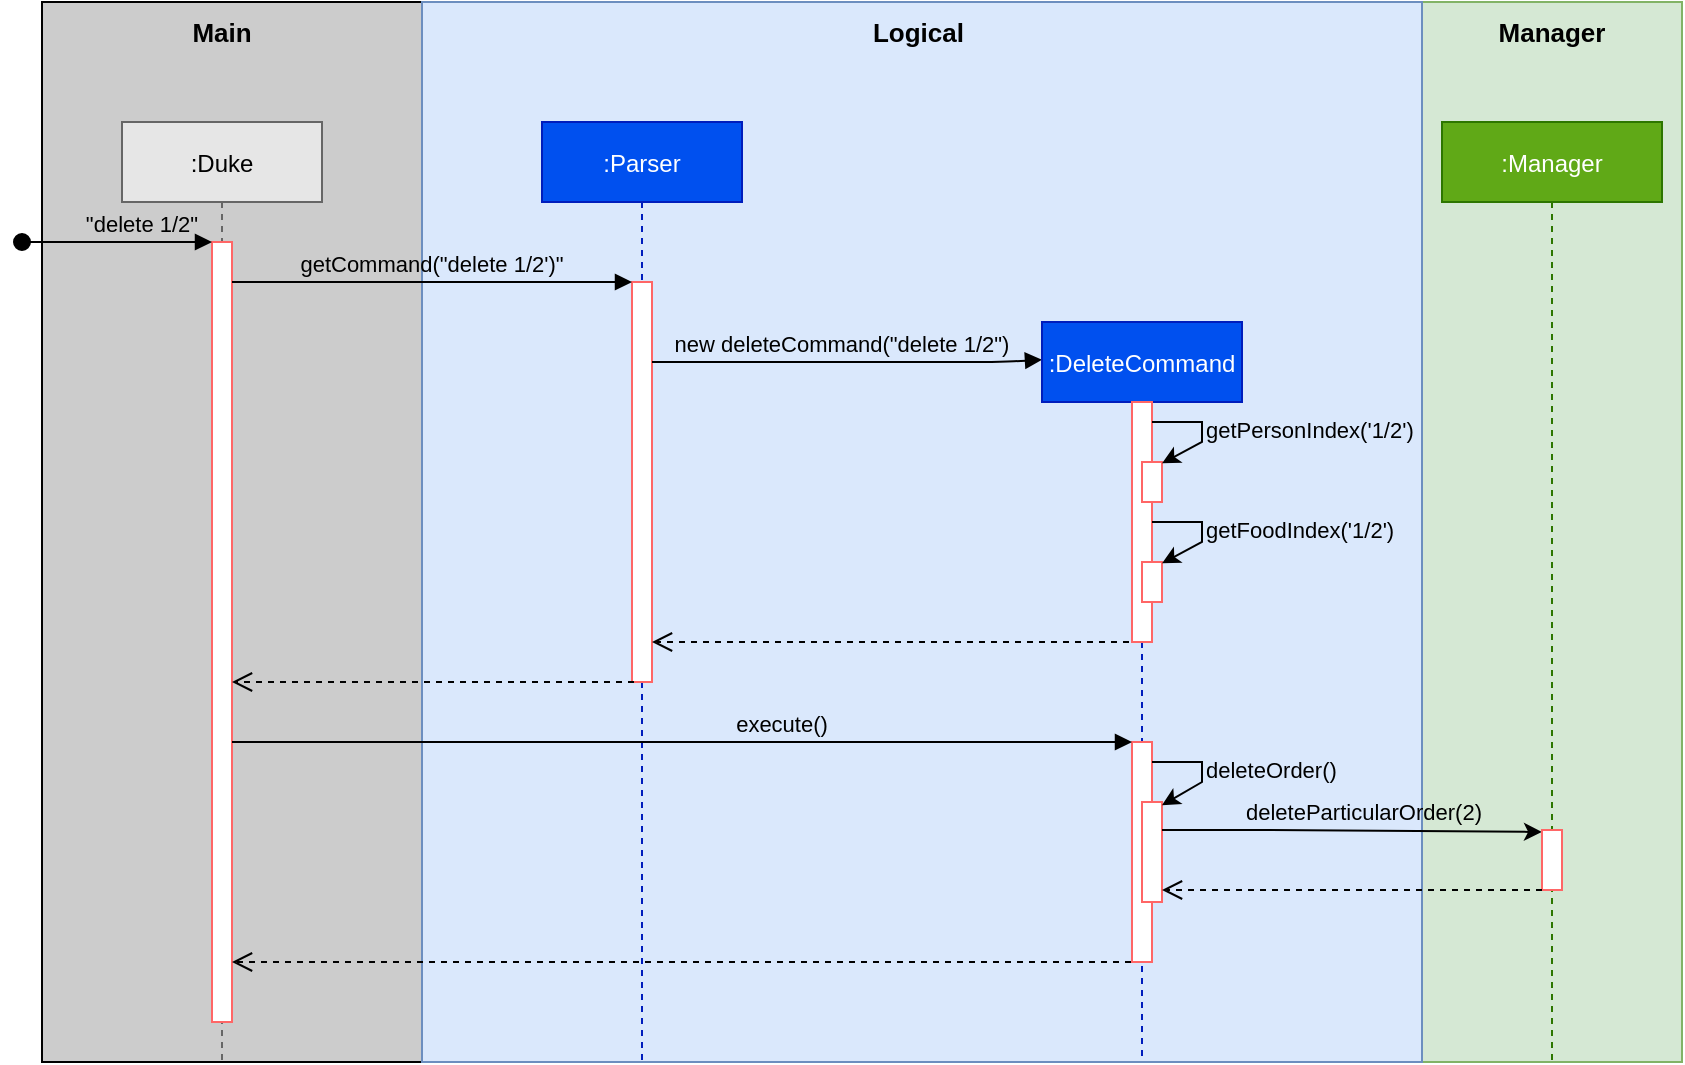 <mxfile version="15.6.8" type="github">
  <diagram id="Q3Wh9snWczGZMSibfi6r" name="Page-2">
    <mxGraphModel dx="2066" dy="1105" grid="1" gridSize="10" guides="1" tooltips="1" connect="1" arrows="1" fold="1" page="1" pageScale="1" pageWidth="850" pageHeight="1100" math="0" shadow="0">
      <root>
        <mxCell id="2fiJ519T6nmdmr8UrQeU-0" />
        <mxCell id="2fiJ519T6nmdmr8UrQeU-1" parent="2fiJ519T6nmdmr8UrQeU-0" />
        <mxCell id="rs34QfIVt6KUZWH8GQP0-1" value="" style="rounded=0;whiteSpace=wrap;html=1;fillColor=#CCCCCC;" vertex="1" parent="2fiJ519T6nmdmr8UrQeU-1">
          <mxGeometry x="20" y="10" width="190" height="530" as="geometry" />
        </mxCell>
        <mxCell id="2fiJ519T6nmdmr8UrQeU-2" value="" style="rounded=0;whiteSpace=wrap;html=1;fillColor=#d5e8d4;strokeColor=#82b366;" parent="2fiJ519T6nmdmr8UrQeU-1" vertex="1">
          <mxGeometry x="710" y="10" width="130" height="530" as="geometry" />
        </mxCell>
        <mxCell id="2fiJ519T6nmdmr8UrQeU-3" value="" style="rounded=0;whiteSpace=wrap;html=1;fillColor=#dae8fc;strokeColor=#6c8ebf;" parent="2fiJ519T6nmdmr8UrQeU-1" vertex="1">
          <mxGeometry x="210" y="10" width="500" height="530" as="geometry" />
        </mxCell>
        <mxCell id="2fiJ519T6nmdmr8UrQeU-4" value=":Duke" style="shape=umlLifeline;perimeter=lifelinePerimeter;container=1;collapsible=0;recursiveResize=0;rounded=0;shadow=0;strokeWidth=1;fillColor=#E6E6E6;strokeColor=#666666;fontColor=#000000;" parent="2fiJ519T6nmdmr8UrQeU-1" vertex="1">
          <mxGeometry x="60" y="70" width="100" height="470" as="geometry" />
        </mxCell>
        <mxCell id="2fiJ519T6nmdmr8UrQeU-5" value="" style="points=[];perimeter=orthogonalPerimeter;rounded=0;shadow=0;strokeWidth=1;strokeColor=#FF6666;" parent="2fiJ519T6nmdmr8UrQeU-4" vertex="1">
          <mxGeometry x="45" y="60" width="10" height="390" as="geometry" />
        </mxCell>
        <mxCell id="2fiJ519T6nmdmr8UrQeU-6" value="&quot;delete 1/2&quot;" style="verticalAlign=bottom;startArrow=oval;endArrow=block;startSize=8;shadow=0;strokeWidth=1;labelBackgroundColor=none;" parent="2fiJ519T6nmdmr8UrQeU-4" target="2fiJ519T6nmdmr8UrQeU-5" edge="1">
          <mxGeometry x="0.263" relative="1" as="geometry">
            <mxPoint x="-50" y="60" as="sourcePoint" />
            <Array as="points">
              <mxPoint x="-10" y="60" />
            </Array>
            <mxPoint as="offset" />
          </mxGeometry>
        </mxCell>
        <mxCell id="2fiJ519T6nmdmr8UrQeU-7" value=":Parser" style="shape=umlLifeline;perimeter=lifelinePerimeter;container=1;collapsible=0;recursiveResize=0;rounded=0;shadow=0;strokeWidth=1;fillColor=#0050ef;strokeColor=#001DBC;fontColor=#ffffff;" parent="2fiJ519T6nmdmr8UrQeU-1" vertex="1">
          <mxGeometry x="270" y="70" width="100" height="470" as="geometry" />
        </mxCell>
        <mxCell id="2fiJ519T6nmdmr8UrQeU-8" value="" style="points=[];perimeter=orthogonalPerimeter;rounded=0;shadow=0;strokeWidth=1;strokeColor=#FF6666;fillColor=default;fontColor=default;" parent="2fiJ519T6nmdmr8UrQeU-7" vertex="1">
          <mxGeometry x="45" y="80" width="10" height="200" as="geometry" />
        </mxCell>
        <mxCell id="2fiJ519T6nmdmr8UrQeU-9" value="" style="verticalAlign=bottom;endArrow=open;dashed=1;endSize=8;exitX=0.1;exitY=1;shadow=0;strokeWidth=1;exitDx=0;exitDy=0;exitPerimeter=0;" parent="2fiJ519T6nmdmr8UrQeU-1" source="2fiJ519T6nmdmr8UrQeU-8" target="2fiJ519T6nmdmr8UrQeU-5" edge="1">
          <mxGeometry relative="1" as="geometry">
            <mxPoint x="245" y="236" as="targetPoint" />
            <Array as="points">
              <mxPoint x="240" y="350" />
            </Array>
          </mxGeometry>
        </mxCell>
        <mxCell id="2fiJ519T6nmdmr8UrQeU-10" value="getCommand(&quot;delete 1/2&#39;)&quot;" style="verticalAlign=bottom;endArrow=block;entryX=0;entryY=0;shadow=0;strokeWidth=1;labelBackgroundColor=none;" parent="2fiJ519T6nmdmr8UrQeU-1" source="2fiJ519T6nmdmr8UrQeU-5" target="2fiJ519T6nmdmr8UrQeU-8" edge="1">
          <mxGeometry relative="1" as="geometry">
            <mxPoint x="245" y="160" as="sourcePoint" />
          </mxGeometry>
        </mxCell>
        <mxCell id="2fiJ519T6nmdmr8UrQeU-11" value="new deleteCommand(&quot;delete 1/2&quot;)" style="verticalAlign=bottom;endArrow=block;shadow=0;strokeWidth=1;entryX=0;entryY=0.051;entryDx=0;entryDy=0;entryPerimeter=0;labelBackgroundColor=none;fontColor=default;" parent="2fiJ519T6nmdmr8UrQeU-1" source="2fiJ519T6nmdmr8UrQeU-8" target="2fiJ519T6nmdmr8UrQeU-13" edge="1">
          <mxGeometry x="-0.026" relative="1" as="geometry">
            <mxPoint x="210" y="200" as="sourcePoint" />
            <mxPoint x="230" y="210" as="targetPoint" />
            <Array as="points">
              <mxPoint x="410" y="190" />
              <mxPoint x="500" y="190" />
            </Array>
            <mxPoint as="offset" />
          </mxGeometry>
        </mxCell>
        <mxCell id="2fiJ519T6nmdmr8UrQeU-12" value="" style="verticalAlign=bottom;endArrow=open;dashed=1;endSize=8;shadow=0;strokeWidth=1;exitX=0.45;exitY=1;exitDx=0;exitDy=0;exitPerimeter=0;" parent="2fiJ519T6nmdmr8UrQeU-1" source="2fiJ519T6nmdmr8UrQeU-14" target="2fiJ519T6nmdmr8UrQeU-8" edge="1">
          <mxGeometry relative="1" as="geometry">
            <mxPoint x="210" y="257" as="targetPoint" />
            <mxPoint x="230" y="286" as="sourcePoint" />
          </mxGeometry>
        </mxCell>
        <mxCell id="2fiJ519T6nmdmr8UrQeU-13" value=":DeleteCommand" style="shape=umlLifeline;perimeter=lifelinePerimeter;container=1;collapsible=0;recursiveResize=0;rounded=0;shadow=0;strokeWidth=1;fillColor=#0050ef;strokeColor=#001DBC;fontColor=#ffffff;" parent="2fiJ519T6nmdmr8UrQeU-1" vertex="1">
          <mxGeometry x="520" y="170" width="100" height="370" as="geometry" />
        </mxCell>
        <mxCell id="2fiJ519T6nmdmr8UrQeU-14" value="" style="points=[];perimeter=orthogonalPerimeter;rounded=0;shadow=0;strokeWidth=1;strokeColor=#FF6666;" parent="2fiJ519T6nmdmr8UrQeU-13" vertex="1">
          <mxGeometry x="45" y="40" width="10" height="120" as="geometry" />
        </mxCell>
        <mxCell id="2fiJ519T6nmdmr8UrQeU-15" value="" style="points=[];perimeter=orthogonalPerimeter;rounded=0;shadow=0;strokeWidth=1;strokeColor=#FF6666;" parent="2fiJ519T6nmdmr8UrQeU-13" vertex="1">
          <mxGeometry x="50" y="70" width="10" height="20" as="geometry" />
        </mxCell>
        <mxCell id="2fiJ519T6nmdmr8UrQeU-16" value="" style="endArrow=classic;html=1;rounded=0;entryX=1;entryY=0.033;entryDx=0;entryDy=0;entryPerimeter=0;" parent="2fiJ519T6nmdmr8UrQeU-13" target="2fiJ519T6nmdmr8UrQeU-15" edge="1">
          <mxGeometry width="50" height="50" relative="1" as="geometry">
            <mxPoint x="55" y="50" as="sourcePoint" />
            <mxPoint x="70" y="70" as="targetPoint" />
            <Array as="points">
              <mxPoint x="80" y="50" />
              <mxPoint x="80" y="60" />
            </Array>
          </mxGeometry>
        </mxCell>
        <mxCell id="2fiJ519T6nmdmr8UrQeU-17" value="" style="points=[];perimeter=orthogonalPerimeter;rounded=0;shadow=0;strokeWidth=1;strokeColor=#FF6666;" parent="2fiJ519T6nmdmr8UrQeU-13" vertex="1">
          <mxGeometry x="45" y="210" width="10" height="110" as="geometry" />
        </mxCell>
        <mxCell id="2fiJ519T6nmdmr8UrQeU-18" value="&lt;span style=&quot;color: rgb(0 , 0 , 0) ; font-family: &amp;#34;helvetica&amp;#34; ; font-size: 11px ; font-style: normal ; font-weight: 400 ; letter-spacing: normal ; text-align: center ; text-indent: 0px ; text-transform: none ; word-spacing: 0px ; display: inline ; float: none&quot;&gt;getPersonIndex(&#39;1/2&#39;)&lt;/span&gt;" style="text;whiteSpace=wrap;html=1;" parent="2fiJ519T6nmdmr8UrQeU-1" vertex="1">
          <mxGeometry x="600" y="210" width="180" height="30" as="geometry" />
        </mxCell>
        <mxCell id="2fiJ519T6nmdmr8UrQeU-19" value="" style="points=[];perimeter=orthogonalPerimeter;rounded=0;shadow=0;strokeWidth=1;strokeColor=#FF6666;" parent="2fiJ519T6nmdmr8UrQeU-1" vertex="1">
          <mxGeometry x="570" y="290" width="10" height="20" as="geometry" />
        </mxCell>
        <mxCell id="2fiJ519T6nmdmr8UrQeU-20" value="" style="endArrow=classic;html=1;rounded=0;entryX=1;entryY=0.033;entryDx=0;entryDy=0;entryPerimeter=0;" parent="2fiJ519T6nmdmr8UrQeU-1" target="2fiJ519T6nmdmr8UrQeU-19" edge="1">
          <mxGeometry width="50" height="50" relative="1" as="geometry">
            <mxPoint x="575" y="270" as="sourcePoint" />
            <mxPoint x="40" y="120" as="targetPoint" />
            <Array as="points">
              <mxPoint x="600" y="270" />
              <mxPoint x="600" y="280" />
            </Array>
          </mxGeometry>
        </mxCell>
        <mxCell id="2fiJ519T6nmdmr8UrQeU-21" value="&lt;span style=&quot;color: rgb(0 , 0 , 0) ; font-family: &amp;#34;helvetica&amp;#34; ; font-size: 11px ; font-style: normal ; font-weight: 400 ; letter-spacing: normal ; text-align: center ; text-indent: 0px ; text-transform: none ; word-spacing: 0px ; display: inline ; float: none&quot;&gt;getFoodIndex(&#39;1/2&#39;)&lt;/span&gt;" style="text;whiteSpace=wrap;html=1;" parent="2fiJ519T6nmdmr8UrQeU-1" vertex="1">
          <mxGeometry x="600" y="260" width="180" height="30" as="geometry" />
        </mxCell>
        <mxCell id="2fiJ519T6nmdmr8UrQeU-22" value="execute()" style="verticalAlign=bottom;endArrow=block;shadow=0;strokeWidth=1;entryX=0;entryY=0;entryDx=0;entryDy=0;entryPerimeter=0;labelBackgroundColor=none;" parent="2fiJ519T6nmdmr8UrQeU-1" source="2fiJ519T6nmdmr8UrQeU-5" target="2fiJ519T6nmdmr8UrQeU-17" edge="1">
          <mxGeometry x="0.222" relative="1" as="geometry">
            <mxPoint x="120" y="380" as="sourcePoint" />
            <mxPoint x="560" y="380" as="targetPoint" />
            <Array as="points">
              <mxPoint x="220" y="380" />
            </Array>
            <mxPoint as="offset" />
          </mxGeometry>
        </mxCell>
        <mxCell id="2fiJ519T6nmdmr8UrQeU-23" value="" style="points=[];perimeter=orthogonalPerimeter;rounded=0;shadow=0;strokeWidth=1;strokeColor=#FF6666;" parent="2fiJ519T6nmdmr8UrQeU-1" vertex="1">
          <mxGeometry x="570" y="410" width="10" height="50" as="geometry" />
        </mxCell>
        <mxCell id="2fiJ519T6nmdmr8UrQeU-24" value="" style="endArrow=classic;html=1;rounded=0;entryX=1;entryY=0.033;entryDx=0;entryDy=0;entryPerimeter=0;" parent="2fiJ519T6nmdmr8UrQeU-1" target="2fiJ519T6nmdmr8UrQeU-23" edge="1">
          <mxGeometry width="50" height="50" relative="1" as="geometry">
            <mxPoint x="575" y="390" as="sourcePoint" />
            <mxPoint x="40" y="240" as="targetPoint" />
            <Array as="points">
              <mxPoint x="600" y="390" />
              <mxPoint x="600" y="400" />
            </Array>
          </mxGeometry>
        </mxCell>
        <mxCell id="2fiJ519T6nmdmr8UrQeU-25" value="&lt;span style=&quot;color: rgb(0 , 0 , 0) ; font-family: &amp;#34;helvetica&amp;#34; ; font-size: 11px ; font-style: normal ; font-weight: 400 ; letter-spacing: normal ; text-align: center ; text-indent: 0px ; text-transform: none ; word-spacing: 0px ; display: inline ; float: none&quot;&gt;deleteOrder()&lt;/span&gt;" style="text;whiteSpace=wrap;html=1;" parent="2fiJ519T6nmdmr8UrQeU-1" vertex="1">
          <mxGeometry x="600" y="380" width="180" height="30" as="geometry" />
        </mxCell>
        <mxCell id="2fiJ519T6nmdmr8UrQeU-26" value="" style="verticalAlign=bottom;endArrow=open;dashed=1;endSize=8;shadow=0;strokeWidth=1;exitX=0.45;exitY=1;exitDx=0;exitDy=0;exitPerimeter=0;" parent="2fiJ519T6nmdmr8UrQeU-1" edge="1">
          <mxGeometry relative="1" as="geometry">
            <mxPoint x="115" y="490" as="targetPoint" />
            <mxPoint x="564.5" y="490" as="sourcePoint" />
          </mxGeometry>
        </mxCell>
        <mxCell id="2fiJ519T6nmdmr8UrQeU-27" value="" style="endArrow=classic;html=1;rounded=0;entryX=0;entryY=0.033;entryDx=0;entryDy=0;entryPerimeter=0;" parent="2fiJ519T6nmdmr8UrQeU-1" target="2fiJ519T6nmdmr8UrQeU-29" edge="1">
          <mxGeometry width="50" height="50" relative="1" as="geometry">
            <mxPoint x="580" y="424" as="sourcePoint" />
            <mxPoint x="730" y="424" as="targetPoint" />
            <Array as="points">
              <mxPoint x="610" y="424" />
              <mxPoint x="630" y="424" />
            </Array>
          </mxGeometry>
        </mxCell>
        <mxCell id="2fiJ519T6nmdmr8UrQeU-28" value=":Manager" style="shape=umlLifeline;perimeter=lifelinePerimeter;container=1;collapsible=0;recursiveResize=0;rounded=0;shadow=0;strokeWidth=1;fillColor=#60a917;strokeColor=#2D7600;fontColor=#ffffff;" parent="2fiJ519T6nmdmr8UrQeU-1" vertex="1">
          <mxGeometry x="720" y="70" width="110" height="470" as="geometry" />
        </mxCell>
        <mxCell id="2fiJ519T6nmdmr8UrQeU-29" value="" style="points=[];perimeter=orthogonalPerimeter;rounded=0;shadow=0;strokeWidth=1;strokeColor=#FF6666;" parent="2fiJ519T6nmdmr8UrQeU-28" vertex="1">
          <mxGeometry x="50" y="354" width="10" height="30" as="geometry" />
        </mxCell>
        <mxCell id="2fiJ519T6nmdmr8UrQeU-30" value="&lt;b&gt;&lt;font style=&quot;font-size: 13px&quot;&gt;Logical&amp;nbsp;&lt;/font&gt;&lt;/b&gt;" style="text;html=1;strokeColor=none;fillColor=none;align=center;verticalAlign=middle;whiteSpace=wrap;rounded=0;" parent="2fiJ519T6nmdmr8UrQeU-1" vertex="1">
          <mxGeometry x="430" y="10" width="60" height="30" as="geometry" />
        </mxCell>
        <mxCell id="2fiJ519T6nmdmr8UrQeU-31" value="&lt;b&gt;&lt;font style=&quot;font-size: 13px&quot;&gt;Manager&lt;/font&gt;&lt;/b&gt;" style="text;html=1;strokeColor=none;fillColor=none;align=center;verticalAlign=middle;whiteSpace=wrap;rounded=0;" parent="2fiJ519T6nmdmr8UrQeU-1" vertex="1">
          <mxGeometry x="745" y="10" width="60" height="30" as="geometry" />
        </mxCell>
        <mxCell id="2fiJ519T6nmdmr8UrQeU-32" value="" style="verticalAlign=bottom;endArrow=open;dashed=1;endSize=8;shadow=0;strokeWidth=1;" parent="2fiJ519T6nmdmr8UrQeU-1" edge="1">
          <mxGeometry relative="1" as="geometry">
            <mxPoint x="580" y="454" as="targetPoint" />
            <mxPoint x="770" y="454" as="sourcePoint" />
          </mxGeometry>
        </mxCell>
        <mxCell id="2fiJ519T6nmdmr8UrQeU-33" value="&lt;div style=&quot;text-align: center&quot;&gt;&lt;span style=&quot;font-size: 11px&quot;&gt;&lt;font face=&quot;helvetica&quot;&gt;deleteParticularOrder(2)&lt;/font&gt;&lt;/span&gt;&lt;/div&gt;" style="text;whiteSpace=wrap;html=1;fontSize=13;" parent="2fiJ519T6nmdmr8UrQeU-1" vertex="1">
          <mxGeometry x="620" y="400" width="190" height="30" as="geometry" />
        </mxCell>
        <mxCell id="rs34QfIVt6KUZWH8GQP0-2" value="&lt;b&gt;&lt;font style=&quot;font-size: 13px&quot;&gt;Main&lt;/font&gt;&lt;/b&gt;" style="text;html=1;strokeColor=none;fillColor=none;align=center;verticalAlign=middle;whiteSpace=wrap;rounded=0;" vertex="1" parent="2fiJ519T6nmdmr8UrQeU-1">
          <mxGeometry x="80" y="10" width="60" height="30" as="geometry" />
        </mxCell>
      </root>
    </mxGraphModel>
  </diagram>
</mxfile>
